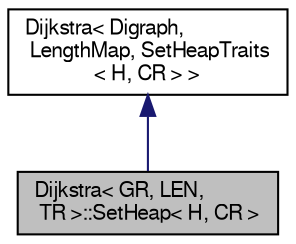 digraph "Dijkstra&lt; GR, LEN, TR &gt;::SetHeap&lt; H, CR &gt;"
{
 // LATEX_PDF_SIZE
  edge [fontname="FreeSans",fontsize="10",labelfontname="FreeSans",labelfontsize="10"];
  node [fontname="FreeSans",fontsize="10",shape=record];
  Node0 [label="Dijkstra\< GR, LEN,\l TR \>::SetHeap\< H, CR \>",height=0.2,width=0.4,color="black", fillcolor="grey75", style="filled", fontcolor="black",tooltip="Named parameter for setting heap and cross reference types"];
  Node1 -> Node0 [dir="back",color="midnightblue",fontsize="10",style="solid",fontname="FreeSans"];
  Node1 [label="Dijkstra\< Digraph,\l LengthMap, SetHeapTraits\l\< H, CR \> \>",height=0.2,width=0.4,color="black", fillcolor="white", style="filled",URL="$a02045.html",tooltip=" "];
}

